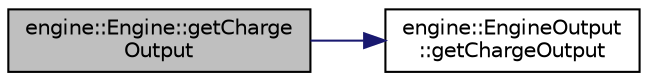 digraph "engine::Engine::getChargeOutput"
{
 // LATEX_PDF_SIZE
  edge [fontname="Helvetica",fontsize="10",labelfontname="Helvetica",labelfontsize="10"];
  node [fontname="Helvetica",fontsize="10",shape=record];
  rankdir="LR";
  Node1 [label="engine::Engine::getCharge\lOutput",height=0.2,width=0.4,color="black", fillcolor="grey75", style="filled", fontcolor="black",tooltip=" "];
  Node1 -> Node2 [color="midnightblue",fontsize="10",style="solid",fontname="Helvetica"];
  Node2 [label="engine::EngineOutput\l::getChargeOutput",height=0.2,width=0.4,color="black", fillcolor="white", style="filled",URL="$classengine_1_1EngineOutput.html#a3e86a68da8c1580282460c086d5c928f",tooltip=" "];
}
